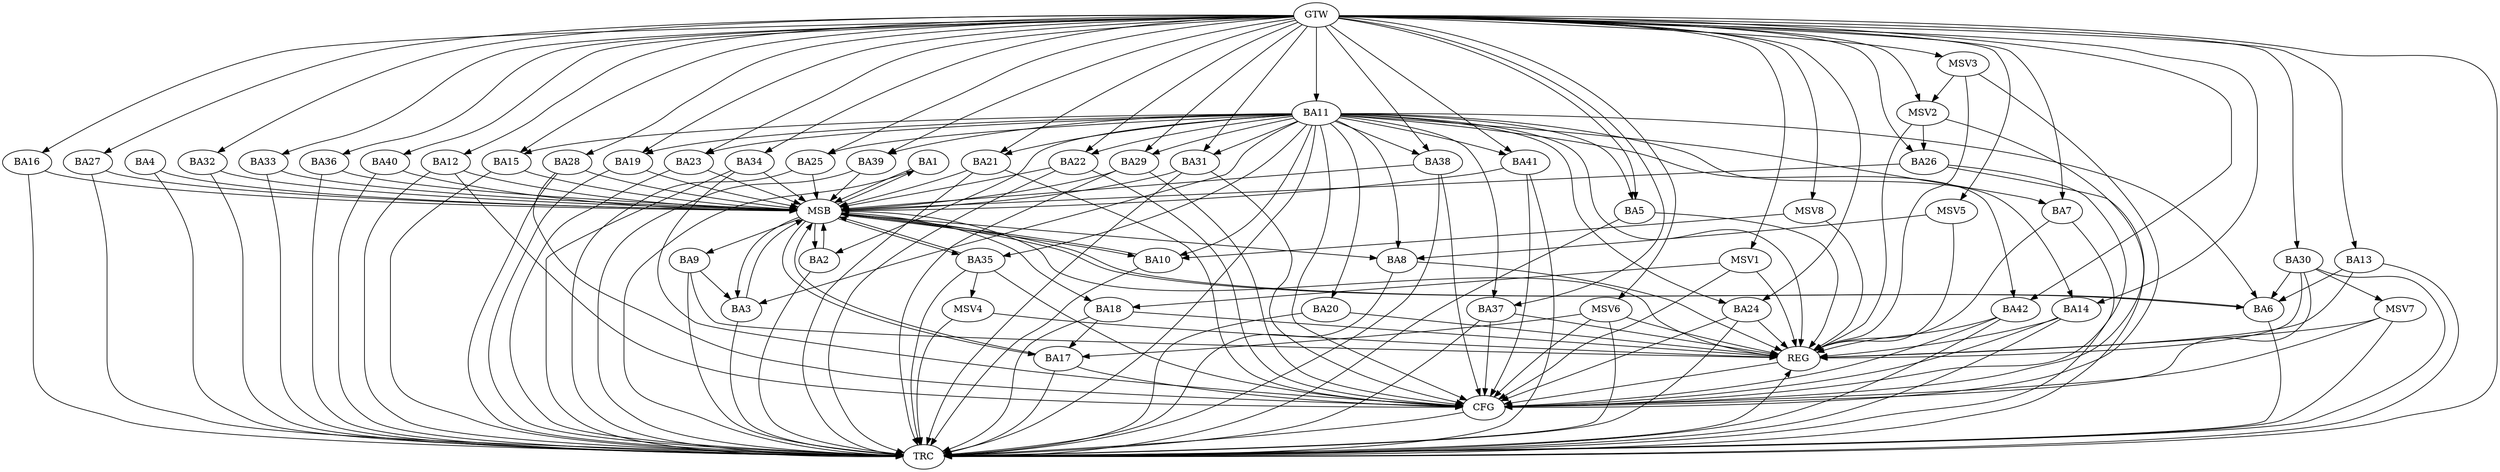 strict digraph G {
  BA1 [ label="BA1" ];
  BA2 [ label="BA2" ];
  BA3 [ label="BA3" ];
  BA4 [ label="BA4" ];
  BA5 [ label="BA5" ];
  BA6 [ label="BA6" ];
  BA7 [ label="BA7" ];
  BA8 [ label="BA8" ];
  BA9 [ label="BA9" ];
  BA10 [ label="BA10" ];
  BA11 [ label="BA11" ];
  BA12 [ label="BA12" ];
  BA13 [ label="BA13" ];
  BA14 [ label="BA14" ];
  BA15 [ label="BA15" ];
  BA16 [ label="BA16" ];
  BA17 [ label="BA17" ];
  BA18 [ label="BA18" ];
  BA19 [ label="BA19" ];
  BA20 [ label="BA20" ];
  BA21 [ label="BA21" ];
  BA22 [ label="BA22" ];
  BA23 [ label="BA23" ];
  BA24 [ label="BA24" ];
  BA25 [ label="BA25" ];
  BA26 [ label="BA26" ];
  BA27 [ label="BA27" ];
  BA28 [ label="BA28" ];
  BA29 [ label="BA29" ];
  BA30 [ label="BA30" ];
  BA31 [ label="BA31" ];
  BA32 [ label="BA32" ];
  BA33 [ label="BA33" ];
  BA34 [ label="BA34" ];
  BA35 [ label="BA35" ];
  BA36 [ label="BA36" ];
  BA37 [ label="BA37" ];
  BA38 [ label="BA38" ];
  BA39 [ label="BA39" ];
  BA40 [ label="BA40" ];
  BA41 [ label="BA41" ];
  BA42 [ label="BA42" ];
  GTW [ label="GTW" ];
  REG [ label="REG" ];
  MSB [ label="MSB" ];
  CFG [ label="CFG" ];
  TRC [ label="TRC" ];
  MSV1 [ label="MSV1" ];
  MSV2 [ label="MSV2" ];
  MSV3 [ label="MSV3" ];
  MSV4 [ label="MSV4" ];
  MSV5 [ label="MSV5" ];
  MSV6 [ label="MSV6" ];
  MSV7 [ label="MSV7" ];
  MSV8 [ label="MSV8" ];
  BA9 -> BA3;
  BA11 -> BA6;
  BA13 -> BA6;
  BA18 -> BA17;
  BA30 -> BA6;
  GTW -> BA5;
  GTW -> BA7;
  GTW -> BA11;
  GTW -> BA12;
  GTW -> BA13;
  GTW -> BA14;
  GTW -> BA15;
  GTW -> BA16;
  GTW -> BA19;
  GTW -> BA21;
  GTW -> BA22;
  GTW -> BA23;
  GTW -> BA24;
  GTW -> BA25;
  GTW -> BA26;
  GTW -> BA27;
  GTW -> BA28;
  GTW -> BA29;
  GTW -> BA30;
  GTW -> BA31;
  GTW -> BA32;
  GTW -> BA33;
  GTW -> BA34;
  GTW -> BA36;
  GTW -> BA37;
  GTW -> BA38;
  GTW -> BA39;
  GTW -> BA40;
  GTW -> BA41;
  GTW -> BA42;
  BA5 -> REG;
  BA7 -> REG;
  BA8 -> REG;
  BA9 -> REG;
  BA11 -> REG;
  BA13 -> REG;
  BA14 -> REG;
  BA18 -> REG;
  BA20 -> REG;
  BA24 -> REG;
  BA30 -> REG;
  BA37 -> REG;
  BA42 -> REG;
  BA1 -> MSB;
  MSB -> BA2;
  MSB -> REG;
  BA2 -> MSB;
  MSB -> BA1;
  BA3 -> MSB;
  BA4 -> MSB;
  BA6 -> MSB;
  MSB -> BA3;
  BA10 -> MSB;
  BA12 -> MSB;
  BA15 -> MSB;
  BA16 -> MSB;
  MSB -> BA9;
  BA17 -> MSB;
  MSB -> BA8;
  BA19 -> MSB;
  BA21 -> MSB;
  MSB -> BA6;
  BA22 -> MSB;
  BA23 -> MSB;
  BA25 -> MSB;
  BA26 -> MSB;
  BA27 -> MSB;
  MSB -> BA17;
  BA28 -> MSB;
  BA29 -> MSB;
  BA31 -> MSB;
  BA32 -> MSB;
  BA33 -> MSB;
  BA34 -> MSB;
  BA35 -> MSB;
  MSB -> BA10;
  BA36 -> MSB;
  BA38 -> MSB;
  MSB -> BA18;
  BA39 -> MSB;
  MSB -> BA35;
  BA40 -> MSB;
  BA41 -> MSB;
  BA35 -> CFG;
  BA34 -> CFG;
  BA22 -> CFG;
  BA38 -> CFG;
  BA37 -> CFG;
  BA41 -> CFG;
  BA14 -> CFG;
  BA42 -> CFG;
  BA31 -> CFG;
  BA29 -> CFG;
  BA26 -> CFG;
  BA24 -> CFG;
  BA11 -> CFG;
  BA17 -> CFG;
  BA30 -> CFG;
  BA28 -> CFG;
  BA21 -> CFG;
  BA12 -> CFG;
  REG -> CFG;
  BA1 -> TRC;
  BA2 -> TRC;
  BA3 -> TRC;
  BA4 -> TRC;
  BA5 -> TRC;
  BA6 -> TRC;
  BA7 -> TRC;
  BA8 -> TRC;
  BA9 -> TRC;
  BA10 -> TRC;
  BA11 -> TRC;
  BA12 -> TRC;
  BA13 -> TRC;
  BA14 -> TRC;
  BA15 -> TRC;
  BA16 -> TRC;
  BA17 -> TRC;
  BA18 -> TRC;
  BA19 -> TRC;
  BA20 -> TRC;
  BA21 -> TRC;
  BA22 -> TRC;
  BA23 -> TRC;
  BA24 -> TRC;
  BA25 -> TRC;
  BA26 -> TRC;
  BA27 -> TRC;
  BA28 -> TRC;
  BA29 -> TRC;
  BA30 -> TRC;
  BA31 -> TRC;
  BA32 -> TRC;
  BA33 -> TRC;
  BA34 -> TRC;
  BA35 -> TRC;
  BA36 -> TRC;
  BA37 -> TRC;
  BA38 -> TRC;
  BA39 -> TRC;
  BA40 -> TRC;
  BA41 -> TRC;
  BA42 -> TRC;
  GTW -> TRC;
  CFG -> TRC;
  TRC -> REG;
  BA11 -> BA42;
  BA11 -> BA8;
  BA11 -> BA25;
  BA11 -> BA41;
  BA11 -> BA37;
  BA11 -> BA20;
  BA11 -> BA5;
  BA11 -> BA15;
  BA11 -> BA31;
  BA11 -> BA10;
  BA11 -> BA38;
  BA11 -> BA24;
  BA11 -> BA3;
  BA11 -> BA23;
  BA11 -> BA35;
  BA11 -> BA2;
  BA11 -> BA21;
  BA11 -> BA7;
  BA11 -> BA19;
  BA11 -> BA22;
  BA11 -> BA29;
  BA11 -> BA39;
  BA11 -> BA14;
  MSV1 -> BA18;
  GTW -> MSV1;
  MSV1 -> REG;
  MSV1 -> CFG;
  MSV2 -> BA26;
  GTW -> MSV2;
  MSV2 -> REG;
  MSV2 -> CFG;
  MSV3 -> MSV2;
  GTW -> MSV3;
  MSV3 -> REG;
  MSV3 -> CFG;
  BA35 -> MSV4;
  MSV4 -> REG;
  MSV4 -> TRC;
  MSV5 -> BA8;
  GTW -> MSV5;
  MSV5 -> REG;
  MSV6 -> BA17;
  GTW -> MSV6;
  MSV6 -> REG;
  MSV6 -> TRC;
  MSV6 -> CFG;
  BA30 -> MSV7;
  MSV7 -> REG;
  MSV7 -> TRC;
  MSV7 -> CFG;
  MSV8 -> BA10;
  GTW -> MSV8;
  MSV8 -> REG;
}
